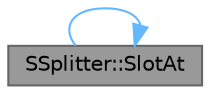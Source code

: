 digraph "SSplitter::SlotAt"
{
 // INTERACTIVE_SVG=YES
 // LATEX_PDF_SIZE
  bgcolor="transparent";
  edge [fontname=Helvetica,fontsize=10,labelfontname=Helvetica,labelfontsize=10];
  node [fontname=Helvetica,fontsize=10,shape=box,height=0.2,width=0.4];
  rankdir="LR";
  Node1 [id="Node000001",label="SSplitter::SlotAt",height=0.2,width=0.4,color="gray40", fillcolor="grey60", style="filled", fontcolor="black",tooltip="Get the slot at the specified index."];
  Node1 -> Node1 [id="edge1_Node000001_Node000001",color="steelblue1",style="solid",tooltip=" "];
}
